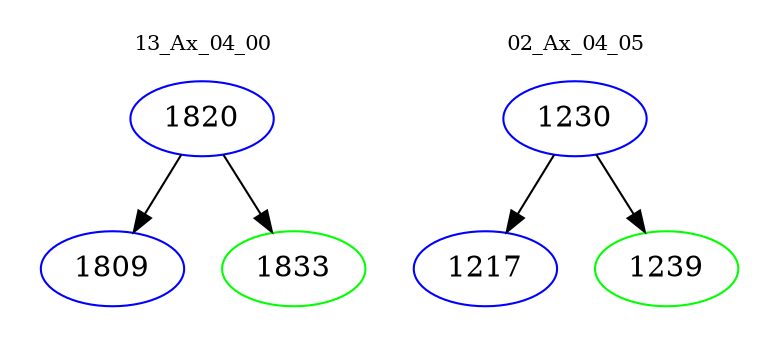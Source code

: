 digraph{
subgraph cluster_0 {
color = white
label = "13_Ax_04_00";
fontsize=10;
T0_1820 [label="1820", color="blue"]
T0_1820 -> T0_1809 [color="black"]
T0_1809 [label="1809", color="blue"]
T0_1820 -> T0_1833 [color="black"]
T0_1833 [label="1833", color="green"]
}
subgraph cluster_1 {
color = white
label = "02_Ax_04_05";
fontsize=10;
T1_1230 [label="1230", color="blue"]
T1_1230 -> T1_1217 [color="black"]
T1_1217 [label="1217", color="blue"]
T1_1230 -> T1_1239 [color="black"]
T1_1239 [label="1239", color="green"]
}
}
